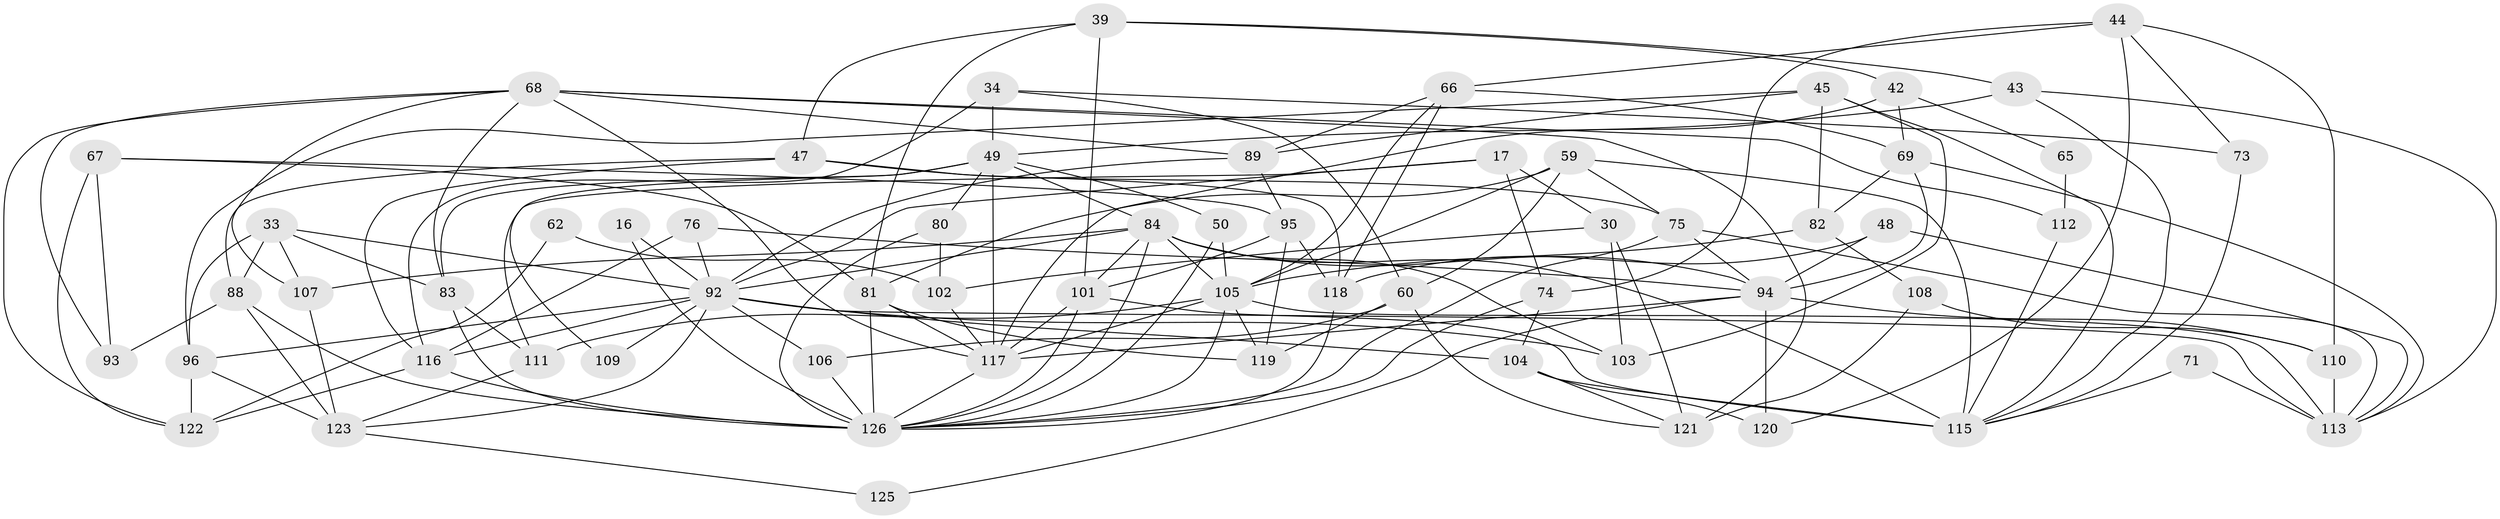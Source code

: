 // original degree distribution, {3: 0.2222222222222222, 2: 0.11904761904761904, 4: 0.3253968253968254, 5: 0.23015873015873015, 8: 0.007936507936507936, 6: 0.0873015873015873, 7: 0.007936507936507936}
// Generated by graph-tools (version 1.1) at 2025/50/03/09/25 04:50:46]
// undirected, 63 vertices, 158 edges
graph export_dot {
graph [start="1"]
  node [color=gray90,style=filled];
  16;
  17;
  30;
  33;
  34;
  39;
  42;
  43;
  44;
  45 [super="+11"];
  47 [super="+24"];
  48 [super="+2"];
  49 [super="+9"];
  50;
  59 [super="+1"];
  60;
  62;
  65;
  66 [super="+12"];
  67;
  68 [super="+14+26"];
  69;
  71;
  73;
  74;
  75;
  76;
  80;
  81 [super="+55+54"];
  82 [super="+27"];
  83 [super="+64"];
  84 [super="+38+58"];
  88 [super="+78"];
  89 [super="+36"];
  92 [super="+13+87"];
  93;
  94 [super="+86"];
  95;
  96;
  101 [super="+41+63+85"];
  102;
  103;
  104 [super="+46"];
  105 [super="+6+4+7"];
  106;
  107;
  108;
  109;
  110;
  111;
  112;
  113 [super="+8+72"];
  115 [super="+28+114+99"];
  116 [super="+37"];
  117 [super="+15+56+29+98"];
  118 [super="+22+52"];
  119 [super="+77"];
  120;
  121 [super="+91"];
  122;
  123 [super="+79"];
  125;
  126 [super="+19+35+51+124"];
  16 -- 126;
  16 -- 92;
  17 -- 111;
  17 -- 30;
  17 -- 74;
  17 -- 92;
  30 -- 121;
  30 -- 103;
  30 -- 102;
  33 -- 96;
  33 -- 107;
  33 -- 88;
  33 -- 83;
  33 -- 92;
  34 -- 49 [weight=2];
  34 -- 60;
  34 -- 73;
  34 -- 116;
  39 -- 42;
  39 -- 43;
  39 -- 81;
  39 -- 101;
  39 -- 47;
  42 -- 69;
  42 -- 117;
  42 -- 65;
  43 -- 49;
  43 -- 113;
  43 -- 115;
  44 -- 110;
  44 -- 74;
  44 -- 73;
  44 -- 120;
  44 -- 66;
  45 -- 82;
  45 -- 103 [weight=2];
  45 -- 96;
  45 -- 89;
  45 -- 115;
  47 -- 75;
  47 -- 116;
  47 -- 118;
  47 -- 88;
  48 -- 113;
  48 -- 94;
  48 -- 118;
  49 -- 84;
  49 -- 50 [weight=2];
  49 -- 109;
  49 -- 80;
  49 -- 117 [weight=2];
  49 -- 83 [weight=2];
  50 -- 105;
  50 -- 126;
  59 -- 81;
  59 -- 60;
  59 -- 75;
  59 -- 105;
  59 -- 115;
  60 -- 106;
  60 -- 121;
  60 -- 119;
  62 -- 102;
  62 -- 122;
  65 -- 112;
  66 -- 105;
  66 -- 69;
  66 -- 89;
  66 -- 118;
  67 -- 122;
  67 -- 93;
  67 -- 95;
  67 -- 81;
  68 -- 122;
  68 -- 112;
  68 -- 117;
  68 -- 121;
  68 -- 107;
  68 -- 93;
  68 -- 89;
  68 -- 83;
  69 -- 82;
  69 -- 94;
  69 -- 113;
  71 -- 113;
  71 -- 115;
  73 -- 115;
  74 -- 104 [weight=2];
  74 -- 126;
  75 -- 94;
  75 -- 113;
  75 -- 126;
  76 -- 116;
  76 -- 94;
  76 -- 92;
  80 -- 102;
  80 -- 126;
  81 -- 117 [weight=2];
  81 -- 119 [weight=2];
  81 -- 126 [weight=4];
  82 -- 105;
  82 -- 108;
  83 -- 111;
  83 -- 126 [weight=3];
  84 -- 105 [weight=2];
  84 -- 92 [weight=2];
  84 -- 94;
  84 -- 115 [weight=3];
  84 -- 103;
  84 -- 107;
  84 -- 126;
  84 -- 101 [weight=2];
  88 -- 123 [weight=2];
  88 -- 93;
  88 -- 126 [weight=2];
  89 -- 95;
  89 -- 92;
  92 -- 103;
  92 -- 96;
  92 -- 106;
  92 -- 109;
  92 -- 116;
  92 -- 104;
  92 -- 113;
  92 -- 123;
  94 -- 117 [weight=3];
  94 -- 110;
  94 -- 120;
  94 -- 125;
  95 -- 119;
  95 -- 118;
  95 -- 101 [weight=2];
  96 -- 122;
  96 -- 123;
  101 -- 115;
  101 -- 126 [weight=2];
  101 -- 117;
  102 -- 117;
  104 -- 120;
  104 -- 121;
  104 -- 115;
  105 -- 119 [weight=2];
  105 -- 117 [weight=2];
  105 -- 113 [weight=2];
  105 -- 111;
  105 -- 126;
  106 -- 126;
  107 -- 123;
  108 -- 121 [weight=2];
  108 -- 110;
  110 -- 113;
  111 -- 123;
  112 -- 115;
  116 -- 122;
  116 -- 126;
  117 -- 126 [weight=2];
  118 -- 126 [weight=2];
  123 -- 125;
}
